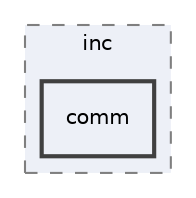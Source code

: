 digraph "packages/eazyai/inc/comm"
{
 // INTERACTIVE_SVG=YES
 // LATEX_PDF_SIZE
  bgcolor="transparent";
  edge [fontname="Helvetica",fontsize="10",labelfontname="Helvetica",labelfontsize="10"];
  node [fontname="Helvetica",fontsize="10",shape=record];
  compound=true
  subgraph clusterdir_30c2b4d0ab2755739a7e8627765b8009 {
    graph [ bgcolor="#edf0f7", pencolor="grey50", style="filled,dashed,", label="inc", fontname="Helvetica", fontsize="10", URL="dir_30c2b4d0ab2755739a7e8627765b8009.html"]
  dir_92482f0328d8e57c9d221c23eeb1fb14 [shape=box, label="comm", style="filled,bold,", fillcolor="#edf0f7", color="grey25", URL="dir_92482f0328d8e57c9d221c23eeb1fb14.html"];
  }
}
